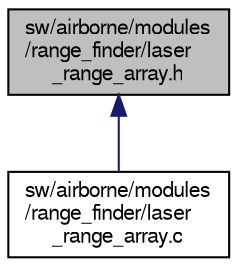 digraph "sw/airborne/modules/range_finder/laser_range_array.h"
{
  edge [fontname="FreeSans",fontsize="10",labelfontname="FreeSans",labelfontsize="10"];
  node [fontname="FreeSans",fontsize="10",shape=record];
  Node1 [label="sw/airborne/modules\l/range_finder/laser\l_range_array.h",height=0.2,width=0.4,color="black", fillcolor="grey75", style="filled", fontcolor="black"];
  Node1 -> Node2 [dir="back",color="midnightblue",fontsize="10",style="solid",fontname="FreeSans"];
  Node2 [label="sw/airborne/modules\l/range_finder/laser\l_range_array.c",height=0.2,width=0.4,color="black", fillcolor="white", style="filled",URL="$laser__range__array_8c.html"];
}
